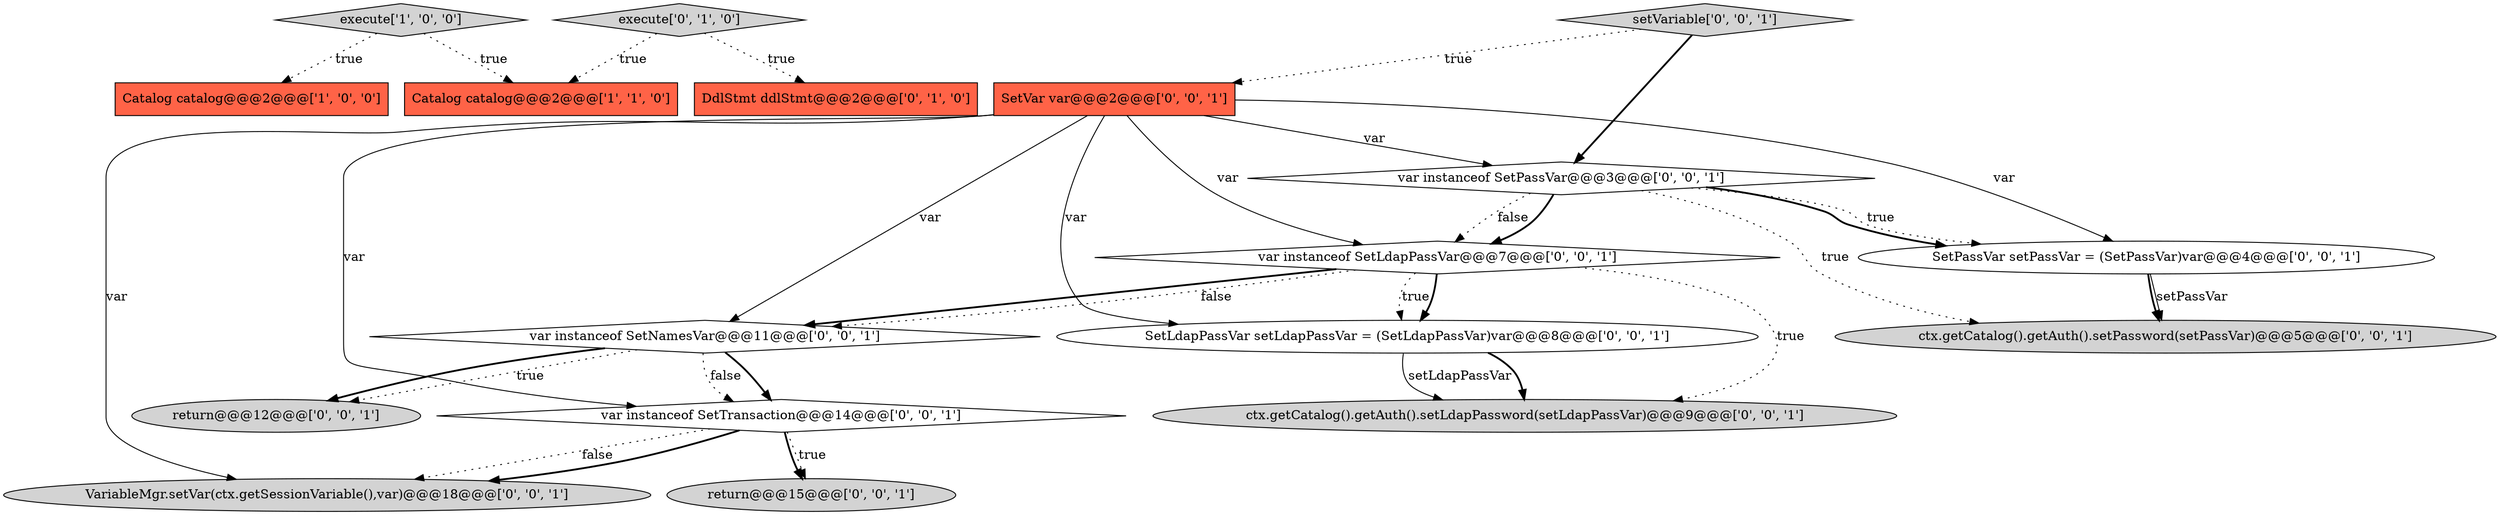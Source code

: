 digraph {
0 [style = filled, label = "Catalog catalog@@@2@@@['1', '0', '0']", fillcolor = tomato, shape = box image = "AAA0AAABBB1BBB"];
3 [style = filled, label = "DdlStmt ddlStmt@@@2@@@['0', '1', '0']", fillcolor = tomato, shape = box image = "AAA0AAABBB2BBB"];
1 [style = filled, label = "execute['1', '0', '0']", fillcolor = lightgray, shape = diamond image = "AAA0AAABBB1BBB"];
8 [style = filled, label = "SetVar var@@@2@@@['0', '0', '1']", fillcolor = tomato, shape = box image = "AAA0AAABBB3BBB"];
15 [style = filled, label = "return@@@12@@@['0', '0', '1']", fillcolor = lightgray, shape = ellipse image = "AAA0AAABBB3BBB"];
2 [style = filled, label = "Catalog catalog@@@2@@@['1', '1', '0']", fillcolor = tomato, shape = box image = "AAA0AAABBB1BBB"];
5 [style = filled, label = "var instanceof SetLdapPassVar@@@7@@@['0', '0', '1']", fillcolor = white, shape = diamond image = "AAA0AAABBB3BBB"];
13 [style = filled, label = "SetPassVar setPassVar = (SetPassVar)var@@@4@@@['0', '0', '1']", fillcolor = white, shape = ellipse image = "AAA0AAABBB3BBB"];
12 [style = filled, label = "ctx.getCatalog().getAuth().setLdapPassword(setLdapPassVar)@@@9@@@['0', '0', '1']", fillcolor = lightgray, shape = ellipse image = "AAA0AAABBB3BBB"];
4 [style = filled, label = "execute['0', '1', '0']", fillcolor = lightgray, shape = diamond image = "AAA0AAABBB2BBB"];
14 [style = filled, label = "var instanceof SetNamesVar@@@11@@@['0', '0', '1']", fillcolor = white, shape = diamond image = "AAA0AAABBB3BBB"];
7 [style = filled, label = "VariableMgr.setVar(ctx.getSessionVariable(),var)@@@18@@@['0', '0', '1']", fillcolor = lightgray, shape = ellipse image = "AAA0AAABBB3BBB"];
17 [style = filled, label = "var instanceof SetTransaction@@@14@@@['0', '0', '1']", fillcolor = white, shape = diamond image = "AAA0AAABBB3BBB"];
16 [style = filled, label = "return@@@15@@@['0', '0', '1']", fillcolor = lightgray, shape = ellipse image = "AAA0AAABBB3BBB"];
9 [style = filled, label = "SetLdapPassVar setLdapPassVar = (SetLdapPassVar)var@@@8@@@['0', '0', '1']", fillcolor = white, shape = ellipse image = "AAA0AAABBB3BBB"];
11 [style = filled, label = "ctx.getCatalog().getAuth().setPassword(setPassVar)@@@5@@@['0', '0', '1']", fillcolor = lightgray, shape = ellipse image = "AAA0AAABBB3BBB"];
6 [style = filled, label = "setVariable['0', '0', '1']", fillcolor = lightgray, shape = diamond image = "AAA0AAABBB3BBB"];
10 [style = filled, label = "var instanceof SetPassVar@@@3@@@['0', '0', '1']", fillcolor = white, shape = diamond image = "AAA0AAABBB3BBB"];
17->7 [style = dotted, label="false"];
5->14 [style = bold, label=""];
14->17 [style = bold, label=""];
8->13 [style = solid, label="var"];
10->13 [style = dotted, label="true"];
4->3 [style = dotted, label="true"];
17->16 [style = dotted, label="true"];
1->0 [style = dotted, label="true"];
10->5 [style = dotted, label="false"];
5->9 [style = dotted, label="true"];
8->17 [style = solid, label="var"];
5->14 [style = dotted, label="false"];
5->12 [style = dotted, label="true"];
5->9 [style = bold, label=""];
14->17 [style = dotted, label="false"];
6->10 [style = bold, label=""];
6->8 [style = dotted, label="true"];
13->11 [style = bold, label=""];
14->15 [style = dotted, label="true"];
10->13 [style = bold, label=""];
8->7 [style = solid, label="var"];
8->9 [style = solid, label="var"];
1->2 [style = dotted, label="true"];
8->10 [style = solid, label="var"];
9->12 [style = solid, label="setLdapPassVar"];
8->5 [style = solid, label="var"];
17->7 [style = bold, label=""];
10->11 [style = dotted, label="true"];
13->11 [style = solid, label="setPassVar"];
14->15 [style = bold, label=""];
17->16 [style = bold, label=""];
10->5 [style = bold, label=""];
9->12 [style = bold, label=""];
4->2 [style = dotted, label="true"];
8->14 [style = solid, label="var"];
}
